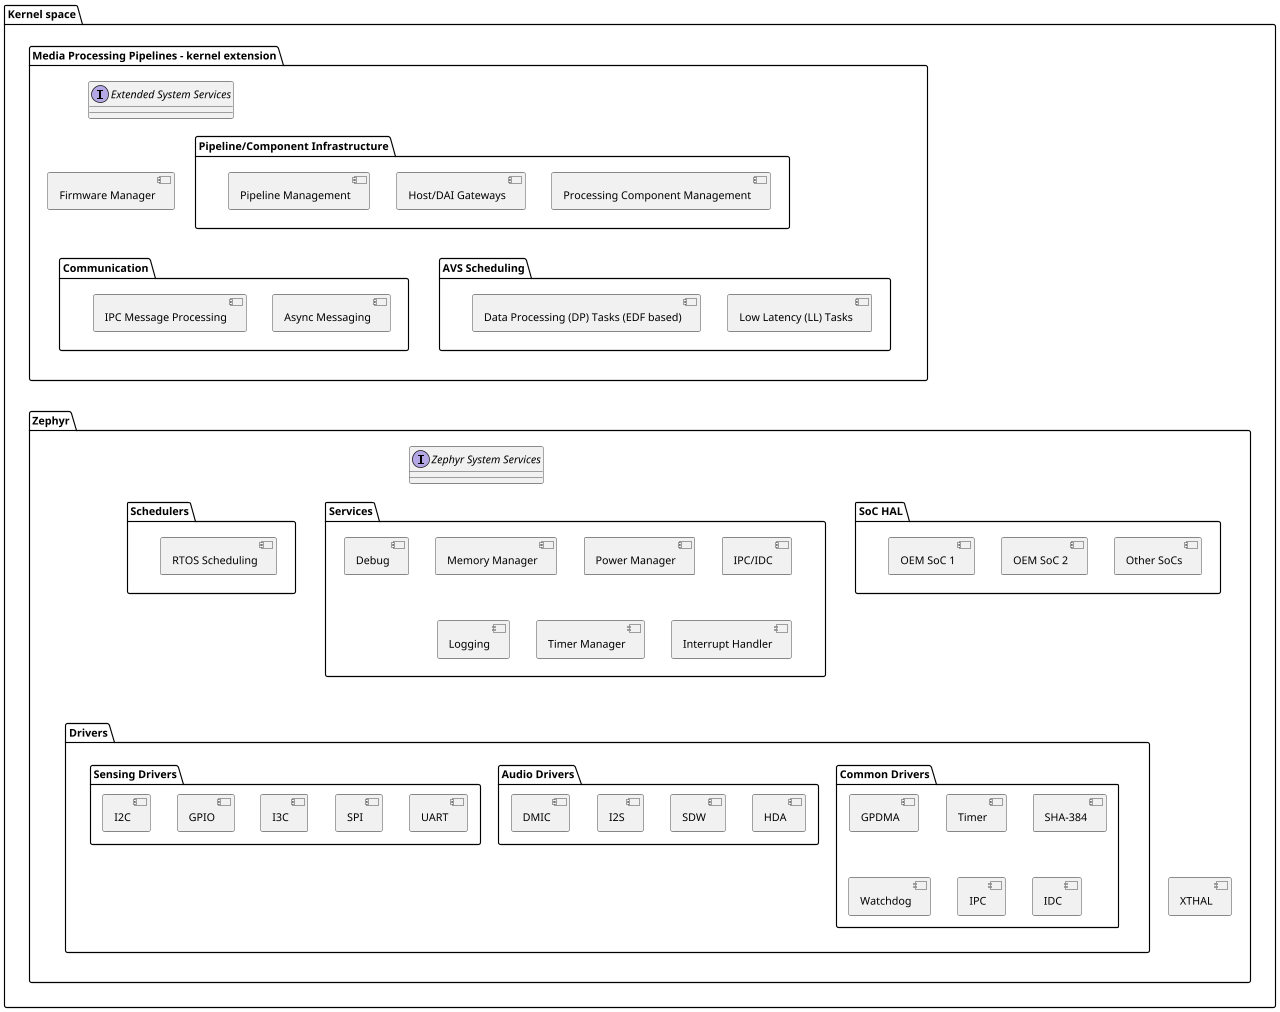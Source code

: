 @startuml
allowmixing

scale max 1280 width

package "Kernel space" {

  package "Media Processing Pipelines - kernel extension" as MPP_KERNEL_EXTENSION {
    interface "Extended System Services" as ESS

    component "Firmware Manager" as FIRMWARE_MANAGER

    package "Communication" as COMMUNICATION {
        component "IPC Message Processing" as IPC_MESSAGE_PROCESSING
        component "Async Messaging" as ASYNC_MESSAGING

        IPC_MESSAGE_PROCESSING -[hidden]right- ASYNC_MESSAGING
    }

    package "Pipeline/Component Infrastructure" as PIPELINE_COMPONENT_INFRASTRUCTURE {
        component "Pipeline Management" as PIPELINE_MANAGEMENT
        component "Host/DAI Gateways" as HOST_DAI_GATEWAYS
        component "Processing Component Management" as PROCESSING_COMPONENT_MANAGEMENT

        PIPELINE_MANAGEMENT -[hidden]right- HOST_DAI_GATEWAYS
        HOST_DAI_GATEWAYS -[hidden]right- PROCESSING_COMPONENT_MANAGEMENT
    }

    package "AVS Scheduling" as AVS_SCHEDULING {
        component "Data Processing (DP) Tasks (EDF based)" as DP_TASKS
        component "Low Latency (LL) Tasks" as LL_TASKS

        DP_TASKS -[hidden]right- LL_TASKS
    }

    FIRMWARE_MANAGER -[hidden]right- PIPELINE_COMPONENT_INFRASTRUCTURE
    FIRMWARE_MANAGER -[hidden]down- COMMUNICATION
    COMMUNICATION -[hidden]right- AVS_SCHEDULING

    ESS -[hidden]down- FIRMWARE_MANAGER
    ESS -[hidden]down- PIPELINE_COMPONENT_INFRASTRUCTURE
  }

  package "Zephyr" as Zephyr_RTOS {
    interface "Zephyr System Services" as SS

    package "Schedulers" as SCHEDULERS {
        component "RTOS Scheduling" as RTOS_SCHEDULER
    }

    package "Services" as SERVICES {
        component "Memory Manager" as MEMORY_MANAGER
        component "Power Manager" as POWER_MANAGER
        component "IPC/IDC" as IXC
        component "Logging" as LOGGING
        component "Debug" as DEBUG
        component "Timer Manager" as TIMER_MANAGER
        component "Interrupt Handler" as INTERRUPT_HANDLER

        MEMORY_MANAGER -[hidden]right- POWER_MANAGER
        POWER_MANAGER -[hidden]right- IXC
        IXC -[hidden]down- LOGGING
        LOGGING -[hidden]right- TIMER_MANAGER
        TIMER_MANAGER -[hidden]right- INTERRUPT_HANDLER
    }

    package "SoC HAL" as SOC {
        component "OEM SoC 1" as SOC_1
        component "OEM SoC 2" as SOC_2
        component "Other SoCs" as OTHER_SOCS

        SOC_1 -[hidden]right- SOC_2
        SOC_2 -[hidden]right- OTHER_SOCS
    }

    package "Drivers" as DRIVERS {
        package "Common Drivers" as COMMON_DRIVERS {
          component "GPDMA" as GPDMA
          component "Timer" as TIMER
          component "SHA-384" as SHA384
          component "Watchdog" as WATCHDOG
          component "IPC" as IPC
          component "IDC" as IDC
        }

          package "Audio Drivers" as AUDIO_DRIVERS{
          component "DMIC" as DMIC
          component "I2S" as I2S
          component "SDW" as SDW
          component "HDA" as HDA

          DMIC -[hidden]right- I2S
          I2S -[hidden]right- SDW
          SDW -[hidden]right- HDA
        }

        package "Sensing Drivers" as SENSING_DRIVERS {
          component "I2C" as I2C
          component "GPIO" as GPIO
          component "I3C" as I3C
          component "SPI" as SPI
          component "UART" as UART

          I2C -[hidden]right- GPIO
          GPIO -[hidden]right- I3C
          I3C -[hidden]right- SPI
          SPI -[hidden]right- UART
        }
    }

    component "XTHAL" as XTHAL

    SS -[hidden]down- SCHEDULERS
    SS -[hidden]down- SERVICES
    SCHEDULERS -[hidden]right- SERVICES
    SERVICES -[hidden]right- SOC
    SERVICES --[hidden]down-- DRIVERS
    DRIVERS -[hidden]down- XTHAL
  }

  MPP_KERNEL_EXTENSION --[hidden]down-- Zephyr_RTOS
}

@enduml
